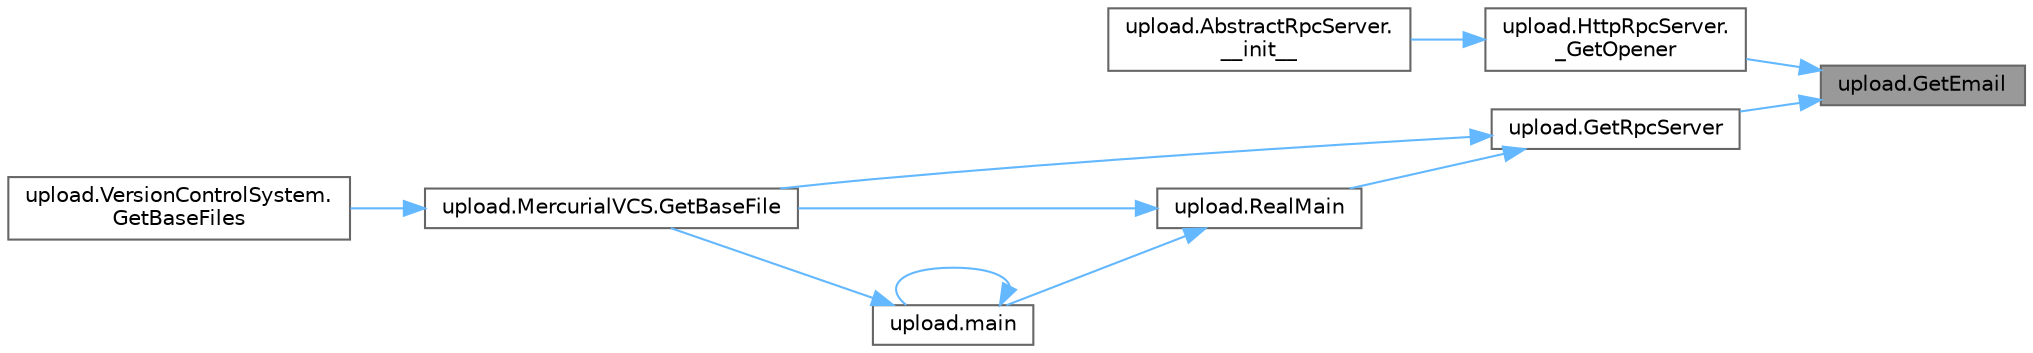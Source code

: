 digraph "upload.GetEmail"
{
 // LATEX_PDF_SIZE
  bgcolor="transparent";
  edge [fontname=Helvetica,fontsize=10,labelfontname=Helvetica,labelfontsize=10];
  node [fontname=Helvetica,fontsize=10,shape=box,height=0.2,width=0.4];
  rankdir="RL";
  Node1 [id="Node000001",label="upload.GetEmail",height=0.2,width=0.4,color="gray40", fillcolor="grey60", style="filled", fontcolor="black",tooltip=" "];
  Node1 -> Node2 [id="edge1_Node000001_Node000002",dir="back",color="steelblue1",style="solid",tooltip=" "];
  Node2 [id="Node000002",label="upload.HttpRpcServer.\l_GetOpener",height=0.2,width=0.4,color="grey40", fillcolor="white", style="filled",URL="$classupload_1_1_http_rpc_server.html#ad1d7e51675af095a738ff33f8b571b00",tooltip=" "];
  Node2 -> Node3 [id="edge2_Node000002_Node000003",dir="back",color="steelblue1",style="solid",tooltip=" "];
  Node3 [id="Node000003",label="upload.AbstractRpcServer.\l__init__",height=0.2,width=0.4,color="grey40", fillcolor="white", style="filled",URL="$classupload_1_1_abstract_rpc_server.html#ae04d6405fa0741c9d3faac26296f8c12",tooltip=" "];
  Node1 -> Node4 [id="edge3_Node000001_Node000004",dir="back",color="steelblue1",style="solid",tooltip=" "];
  Node4 [id="Node000004",label="upload.GetRpcServer",height=0.2,width=0.4,color="grey40", fillcolor="white", style="filled",URL="$namespaceupload.html#a6846c039a4f0d019180b754a2f039e2f",tooltip=" "];
  Node4 -> Node5 [id="edge4_Node000004_Node000005",dir="back",color="steelblue1",style="solid",tooltip=" "];
  Node5 [id="Node000005",label="upload.MercurialVCS.GetBaseFile",height=0.2,width=0.4,color="grey40", fillcolor="white", style="filled",URL="$classupload_1_1_mercurial_v_c_s.html#a7bd835c63bb09c3f01fb24fce4657f4c",tooltip=" "];
  Node5 -> Node6 [id="edge5_Node000005_Node000006",dir="back",color="steelblue1",style="solid",tooltip=" "];
  Node6 [id="Node000006",label="upload.VersionControlSystem.\lGetBaseFiles",height=0.2,width=0.4,color="grey40", fillcolor="white", style="filled",URL="$classupload_1_1_version_control_system.html#a426cb9d4ad9f94754c9122653e3aa24f",tooltip=" "];
  Node4 -> Node7 [id="edge6_Node000004_Node000007",dir="back",color="steelblue1",style="solid",tooltip=" "];
  Node7 [id="Node000007",label="upload.RealMain",height=0.2,width=0.4,color="grey40", fillcolor="white", style="filled",URL="$namespaceupload.html#ad57cf4d14059e0f18689efa2ea7c368b",tooltip=" "];
  Node7 -> Node5 [id="edge7_Node000007_Node000005",dir="back",color="steelblue1",style="solid",tooltip=" "];
  Node7 -> Node8 [id="edge8_Node000007_Node000008",dir="back",color="steelblue1",style="solid",tooltip=" "];
  Node8 [id="Node000008",label="upload.main",height=0.2,width=0.4,color="grey40", fillcolor="white", style="filled",URL="$namespaceupload.html#a08415e9cf2468e18c17471151ae8c26d",tooltip=" "];
  Node8 -> Node5 [id="edge9_Node000008_Node000005",dir="back",color="steelblue1",style="solid",tooltip=" "];
  Node8 -> Node8 [id="edge10_Node000008_Node000008",dir="back",color="steelblue1",style="solid",tooltip=" "];
}
